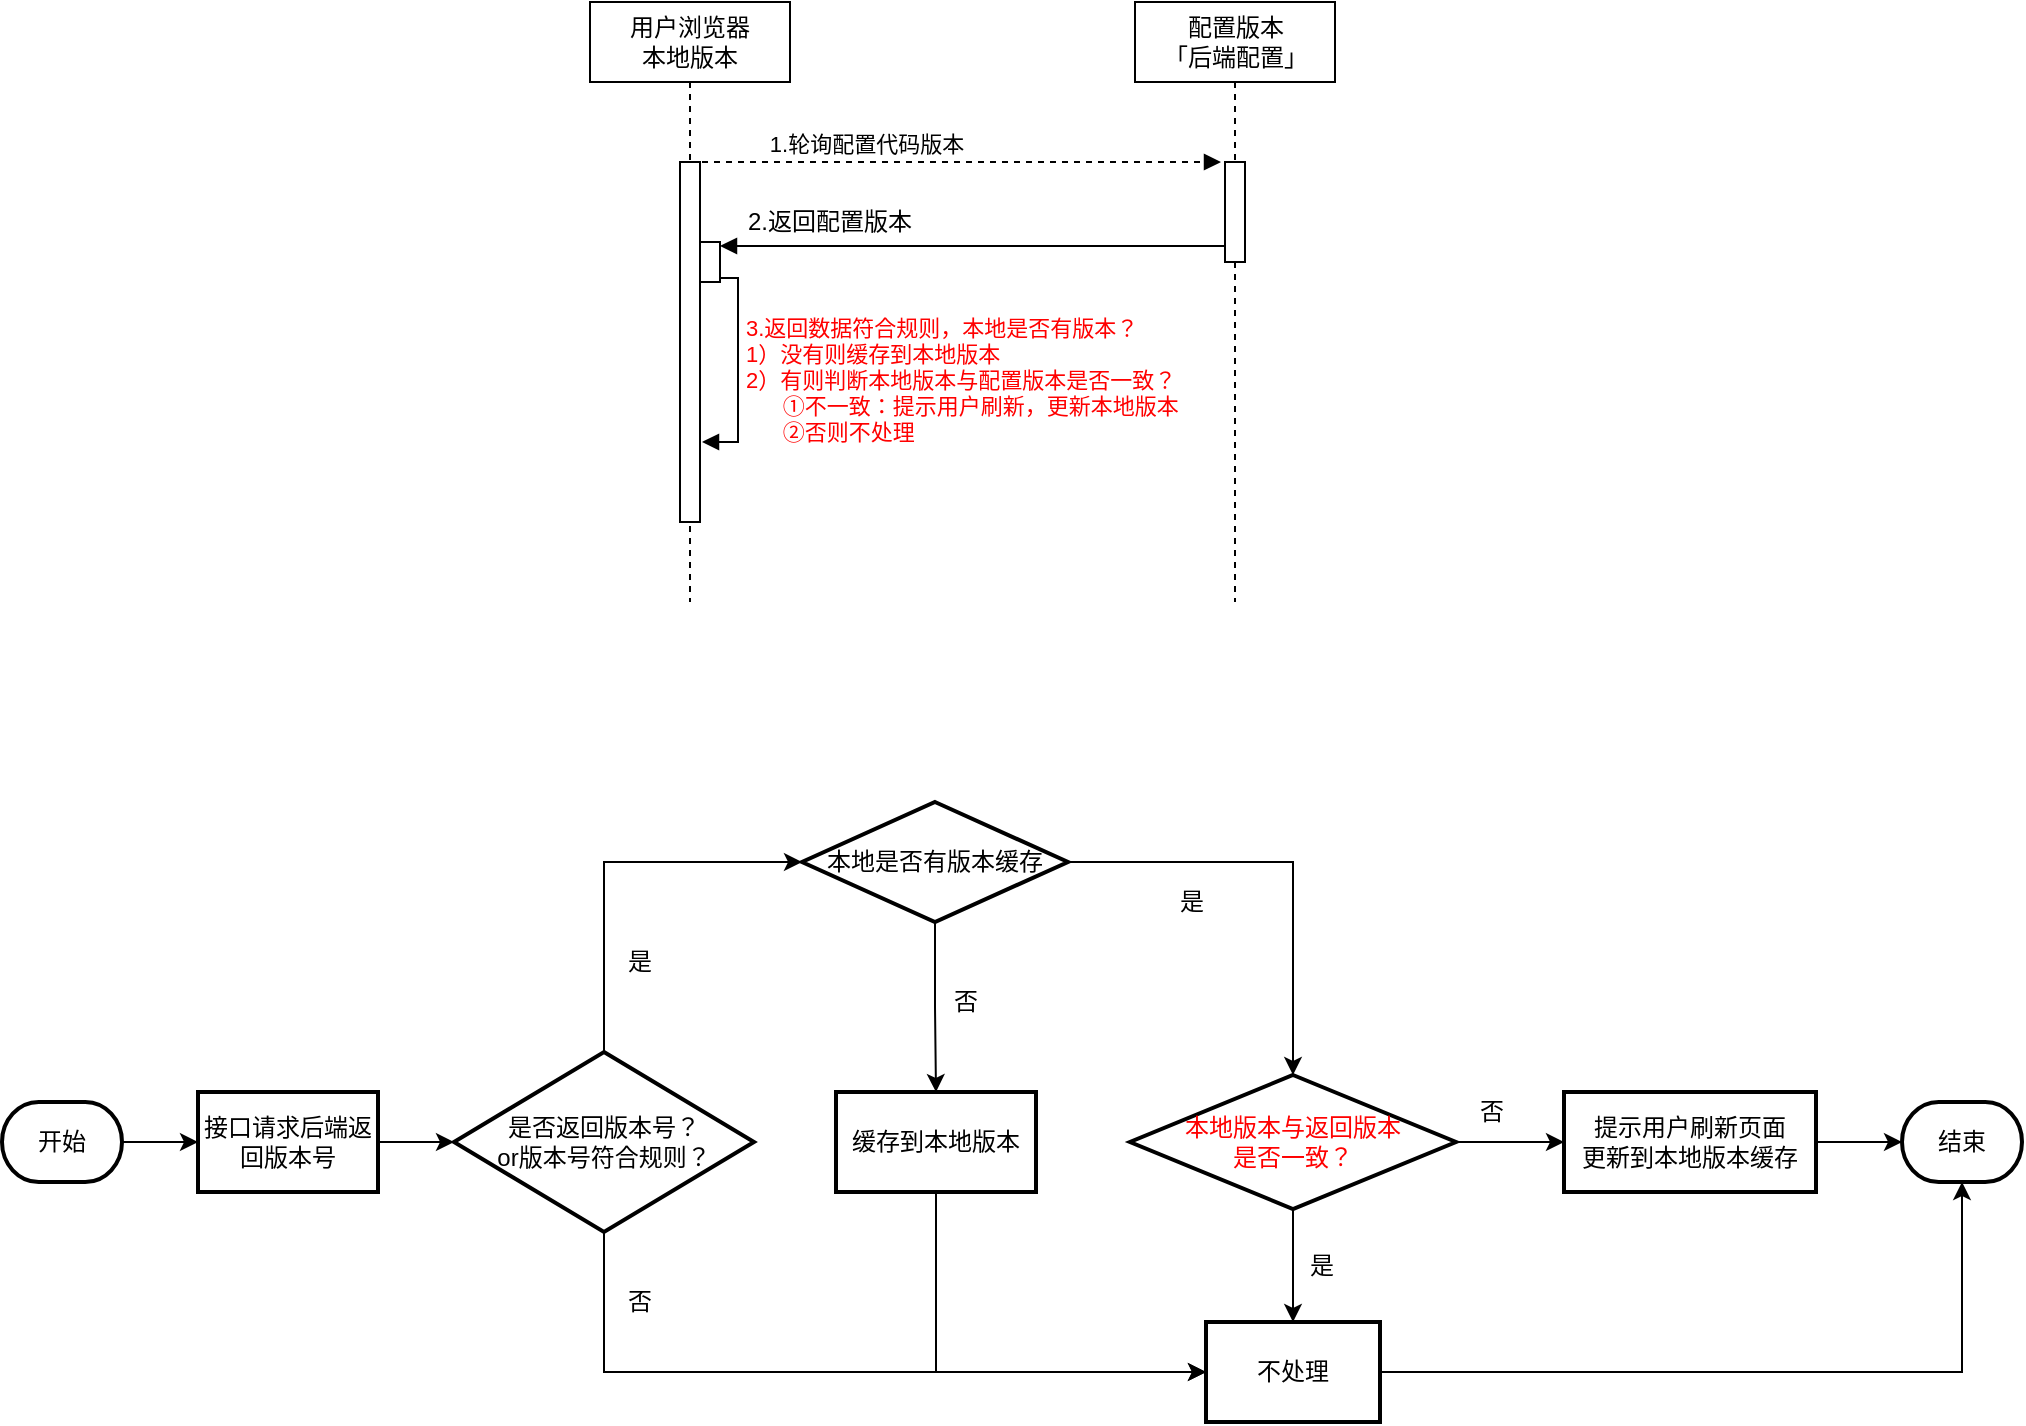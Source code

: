 <mxfile version="12.3.8" type="github" pages="1">
  <diagram id="KRN9th12YZEuFvW1oWvK" name="第 1 页">
    <mxGraphModel dx="1422" dy="781" grid="1" gridSize="10" guides="1" tooltips="1" connect="1" arrows="1" fold="1" page="1" pageScale="1" pageWidth="1169" pageHeight="827" math="0" shadow="0">
      <root>
        <mxCell id="0"/>
        <mxCell id="1" parent="0"/>
        <mxCell id="hxObZTATBqO-4w2LntiC-11" value="" style="edgeStyle=orthogonalEdgeStyle;rounded=0;orthogonalLoop=1;jettySize=auto;html=1;entryX=0;entryY=0.5;entryDx=0;entryDy=0;" parent="1" source="hxObZTATBqO-4w2LntiC-9" target="hxObZTATBqO-4w2LntiC-12" edge="1">
          <mxGeometry relative="1" as="geometry">
            <mxPoint x="855" y="155" as="targetPoint"/>
          </mxGeometry>
        </mxCell>
        <mxCell id="hxObZTATBqO-4w2LntiC-9" value="开始" style="strokeWidth=2;html=1;shape=mxgraph.flowchart.terminator;whiteSpace=wrap;gradientColor=none;" parent="1" vertex="1">
          <mxGeometry x="79" y="610" width="60" height="40" as="geometry"/>
        </mxCell>
        <mxCell id="hxObZTATBqO-4w2LntiC-16" style="edgeStyle=orthogonalEdgeStyle;rounded=0;orthogonalLoop=1;jettySize=auto;html=1;exitX=1;exitY=0.5;exitDx=0;exitDy=0;entryX=0;entryY=0.5;entryDx=0;entryDy=0;entryPerimeter=0;" parent="1" source="hxObZTATBqO-4w2LntiC-12" target="hxObZTATBqO-4w2LntiC-15" edge="1">
          <mxGeometry relative="1" as="geometry"/>
        </mxCell>
        <mxCell id="hxObZTATBqO-4w2LntiC-12" value="接口请求后端返回版本号" style="rounded=0;whiteSpace=wrap;html=1;absoluteArcSize=1;arcSize=14;strokeWidth=2;" parent="1" vertex="1">
          <mxGeometry x="177" y="605" width="90" height="50" as="geometry"/>
        </mxCell>
        <mxCell id="hxObZTATBqO-4w2LntiC-19" style="edgeStyle=orthogonalEdgeStyle;rounded=0;orthogonalLoop=1;jettySize=auto;html=1;exitX=0.5;exitY=1;exitDx=0;exitDy=0;exitPerimeter=0;entryX=0;entryY=0.5;entryDx=0;entryDy=0;" parent="1" source="hxObZTATBqO-4w2LntiC-15" target="hxObZTATBqO-4w2LntiC-18" edge="1">
          <mxGeometry relative="1" as="geometry"/>
        </mxCell>
        <mxCell id="hxObZTATBqO-4w2LntiC-22" style="edgeStyle=orthogonalEdgeStyle;rounded=0;orthogonalLoop=1;jettySize=auto;html=1;exitX=0.5;exitY=0;exitDx=0;exitDy=0;exitPerimeter=0;entryX=0;entryY=0.5;entryDx=0;entryDy=0;entryPerimeter=0;" parent="1" source="hxObZTATBqO-4w2LntiC-15" target="hxObZTATBqO-4w2LntiC-21" edge="1">
          <mxGeometry relative="1" as="geometry"/>
        </mxCell>
        <mxCell id="hxObZTATBqO-4w2LntiC-15" value="是否返回版本号？&lt;br&gt;or版本号符合规则？" style="strokeWidth=2;html=1;shape=mxgraph.flowchart.decision;whiteSpace=wrap;rounded=0;gradientColor=none;" parent="1" vertex="1">
          <mxGeometry x="305" y="585" width="150" height="90" as="geometry"/>
        </mxCell>
        <mxCell id="hxObZTATBqO-4w2LntiC-38" style="edgeStyle=orthogonalEdgeStyle;rounded=0;orthogonalLoop=1;jettySize=auto;html=1;exitX=1;exitY=0.5;exitDx=0;exitDy=0;entryX=0.5;entryY=1;entryDx=0;entryDy=0;entryPerimeter=0;" parent="1" source="hxObZTATBqO-4w2LntiC-18" target="hxObZTATBqO-4w2LntiC-36" edge="1">
          <mxGeometry relative="1" as="geometry"/>
        </mxCell>
        <mxCell id="hxObZTATBqO-4w2LntiC-18" value="不处理" style="rounded=0;whiteSpace=wrap;html=1;gradientColor=none;strokeWidth=2;" parent="1" vertex="1">
          <mxGeometry x="681" y="720" width="87" height="50" as="geometry"/>
        </mxCell>
        <mxCell id="hxObZTATBqO-4w2LntiC-20" value="否" style="text;html=1;resizable=0;points=[];autosize=1;align=left;verticalAlign=top;spacingTop=-4;" parent="1" vertex="1">
          <mxGeometry x="390" y="700" width="30" height="20" as="geometry"/>
        </mxCell>
        <mxCell id="hxObZTATBqO-4w2LntiC-25" style="edgeStyle=orthogonalEdgeStyle;rounded=0;orthogonalLoop=1;jettySize=auto;html=1;exitX=0.5;exitY=1;exitDx=0;exitDy=0;exitPerimeter=0;" parent="1" source="hxObZTATBqO-4w2LntiC-21" target="hxObZTATBqO-4w2LntiC-24" edge="1">
          <mxGeometry relative="1" as="geometry"/>
        </mxCell>
        <mxCell id="hxObZTATBqO-4w2LntiC-28" style="edgeStyle=orthogonalEdgeStyle;rounded=0;orthogonalLoop=1;jettySize=auto;html=1;exitX=1;exitY=0.5;exitDx=0;exitDy=0;exitPerimeter=0;entryX=0.5;entryY=0;entryDx=0;entryDy=0;entryPerimeter=0;" parent="1" source="hxObZTATBqO-4w2LntiC-21" target="hxObZTATBqO-4w2LntiC-27" edge="1">
          <mxGeometry relative="1" as="geometry"/>
        </mxCell>
        <mxCell id="hxObZTATBqO-4w2LntiC-21" value="本地是否有版本缓存" style="strokeWidth=2;html=1;shape=mxgraph.flowchart.decision;whiteSpace=wrap;rounded=0;gradientColor=none;" parent="1" vertex="1">
          <mxGeometry x="479" y="460" width="133" height="60" as="geometry"/>
        </mxCell>
        <mxCell id="hxObZTATBqO-4w2LntiC-23" value="是" style="text;html=1;resizable=0;points=[];autosize=1;align=left;verticalAlign=top;spacingTop=-4;" parent="1" vertex="1">
          <mxGeometry x="390" y="530" width="30" height="20" as="geometry"/>
        </mxCell>
        <mxCell id="hxObZTATBqO-4w2LntiC-33" style="edgeStyle=orthogonalEdgeStyle;rounded=0;orthogonalLoop=1;jettySize=auto;html=1;exitX=0.5;exitY=1;exitDx=0;exitDy=0;entryX=0;entryY=0.5;entryDx=0;entryDy=0;" parent="1" source="hxObZTATBqO-4w2LntiC-24" target="hxObZTATBqO-4w2LntiC-18" edge="1">
          <mxGeometry relative="1" as="geometry"/>
        </mxCell>
        <mxCell id="hxObZTATBqO-4w2LntiC-24" value="缓存到本地版本" style="rounded=0;whiteSpace=wrap;html=1;gradientColor=none;strokeWidth=2;" parent="1" vertex="1">
          <mxGeometry x="496" y="605" width="100" height="50" as="geometry"/>
        </mxCell>
        <mxCell id="hxObZTATBqO-4w2LntiC-26" value="否" style="text;html=1;resizable=0;points=[];autosize=1;align=left;verticalAlign=top;spacingTop=-4;" parent="1" vertex="1">
          <mxGeometry x="553" y="550" width="30" height="20" as="geometry"/>
        </mxCell>
        <mxCell id="hxObZTATBqO-4w2LntiC-31" style="edgeStyle=orthogonalEdgeStyle;rounded=0;orthogonalLoop=1;jettySize=auto;html=1;exitX=1;exitY=0.5;exitDx=0;exitDy=0;exitPerimeter=0;entryX=0;entryY=0.5;entryDx=0;entryDy=0;" parent="1" source="hxObZTATBqO-4w2LntiC-27" target="hxObZTATBqO-4w2LntiC-30" edge="1">
          <mxGeometry relative="1" as="geometry"/>
        </mxCell>
        <mxCell id="zwLzkiTBW-GVqm5WO4v4-2" style="edgeStyle=orthogonalEdgeStyle;rounded=0;orthogonalLoop=1;jettySize=auto;html=1;exitX=0.5;exitY=1;exitDx=0;exitDy=0;exitPerimeter=0;entryX=0.5;entryY=0;entryDx=0;entryDy=0;" parent="1" source="hxObZTATBqO-4w2LntiC-27" target="hxObZTATBqO-4w2LntiC-18" edge="1">
          <mxGeometry relative="1" as="geometry"/>
        </mxCell>
        <mxCell id="hxObZTATBqO-4w2LntiC-27" value="&lt;font color=&quot;#ff0000&quot;&gt;本地版本与返回版本&lt;br&gt;是否一致？&lt;br&gt;&lt;/font&gt;" style="strokeWidth=2;html=1;shape=mxgraph.flowchart.decision;whiteSpace=wrap;rounded=0;gradientColor=none;" parent="1" vertex="1">
          <mxGeometry x="643" y="596.5" width="163" height="67" as="geometry"/>
        </mxCell>
        <mxCell id="hxObZTATBqO-4w2LntiC-29" value="是" style="text;html=1;resizable=0;points=[];autosize=1;align=left;verticalAlign=top;spacingTop=-4;" parent="1" vertex="1">
          <mxGeometry x="666" y="500" width="30" height="20" as="geometry"/>
        </mxCell>
        <mxCell id="0sV-r9rKxFtVAhIIabMH-1" style="edgeStyle=orthogonalEdgeStyle;rounded=0;orthogonalLoop=1;jettySize=auto;html=1;exitX=1;exitY=0.5;exitDx=0;exitDy=0;" edge="1" parent="1" source="hxObZTATBqO-4w2LntiC-30" target="hxObZTATBqO-4w2LntiC-36">
          <mxGeometry relative="1" as="geometry"/>
        </mxCell>
        <mxCell id="hxObZTATBqO-4w2LntiC-30" value="提示用户刷新页面&lt;br&gt;更新到本地版本缓存" style="rounded=0;whiteSpace=wrap;html=1;gradientColor=none;strokeWidth=2;" parent="1" vertex="1">
          <mxGeometry x="860" y="605" width="126" height="50" as="geometry"/>
        </mxCell>
        <mxCell id="hxObZTATBqO-4w2LntiC-32" value="是" style="text;html=1;resizable=0;points=[];autosize=1;align=left;verticalAlign=top;spacingTop=-4;" parent="1" vertex="1">
          <mxGeometry x="730.5" y="682" width="30" height="20" as="geometry"/>
        </mxCell>
        <mxCell id="hxObZTATBqO-4w2LntiC-36" value="结束" style="strokeWidth=2;html=1;shape=mxgraph.flowchart.terminator;whiteSpace=wrap;gradientColor=none;" parent="1" vertex="1">
          <mxGeometry x="1029" y="610" width="60" height="40" as="geometry"/>
        </mxCell>
        <mxCell id="hxObZTATBqO-4w2LntiC-39" value="用户浏览器&lt;br&gt;本地版本" style="shape=umlLifeline;perimeter=lifelinePerimeter;whiteSpace=wrap;html=1;container=1;collapsible=0;recursiveResize=0;outlineConnect=0;" parent="1" vertex="1">
          <mxGeometry x="373" y="60" width="100" height="300" as="geometry"/>
        </mxCell>
        <mxCell id="hxObZTATBqO-4w2LntiC-40" value="" style="html=1;points=[];perimeter=orthogonalPerimeter;" parent="hxObZTATBqO-4w2LntiC-39" vertex="1">
          <mxGeometry x="45" y="80" width="10" height="180" as="geometry"/>
        </mxCell>
        <mxCell id="hxObZTATBqO-4w2LntiC-41" value="配置版本&lt;br&gt;「后端配置」" style="shape=umlLifeline;perimeter=lifelinePerimeter;whiteSpace=wrap;html=1;container=1;collapsible=0;recursiveResize=0;outlineConnect=0;" parent="1" vertex="1">
          <mxGeometry x="645.5" y="60" width="100" height="300" as="geometry"/>
        </mxCell>
        <mxCell id="hxObZTATBqO-4w2LntiC-42" value="" style="html=1;points=[];perimeter=orthogonalPerimeter;" parent="hxObZTATBqO-4w2LntiC-41" vertex="1">
          <mxGeometry x="45" y="80" width="10" height="50" as="geometry"/>
        </mxCell>
        <mxCell id="hxObZTATBqO-4w2LntiC-43" value="1.轮询配置代码版本" style="html=1;verticalAlign=bottom;endArrow=block;strokeWidth=1;dashed=1;entryX=-0.2;entryY=0;entryDx=0;entryDy=0;entryPerimeter=0;exitX=0.8;exitY=0;exitDx=0;exitDy=0;exitPerimeter=0;" parent="1" target="hxObZTATBqO-4w2LntiC-42" edge="1">
          <mxGeometry x="-0.339" width="80" relative="1" as="geometry">
            <mxPoint x="423" y="140" as="sourcePoint"/>
            <mxPoint x="503" y="140" as="targetPoint"/>
            <mxPoint as="offset"/>
          </mxGeometry>
        </mxCell>
        <mxCell id="hxObZTATBqO-4w2LntiC-44" value="2.返回配置版本" style="text;html=1;resizable=0;points=[];autosize=1;align=left;verticalAlign=top;spacingTop=-4;" parent="1" vertex="1">
          <mxGeometry x="450" y="160" width="100" height="20" as="geometry"/>
        </mxCell>
        <mxCell id="hxObZTATBqO-4w2LntiC-45" value="" style="html=1;points=[];perimeter=orthogonalPerimeter;" parent="1" vertex="1">
          <mxGeometry x="428" y="180" width="10" height="20" as="geometry"/>
        </mxCell>
        <mxCell id="hxObZTATBqO-4w2LntiC-46" value="&lt;font color=&quot;#ff0000&quot;&gt;3.返回数据符合规则，本地是否有版本？&lt;br&gt;1）没有则缓存到本地版本&lt;br&gt;2）有则判断本地版本与配置版本是否一致？&lt;br&gt;&amp;nbsp; &amp;nbsp; &amp;nbsp; ①不一致：提示用户刷新，更新本地版本&lt;br&gt;&amp;nbsp; &amp;nbsp; &amp;nbsp; ②否则不处理&lt;/font&gt;" style="edgeStyle=orthogonalEdgeStyle;html=1;align=left;spacingLeft=2;endArrow=block;rounded=0;exitX=1;exitY=0.9;exitDx=0;exitDy=0;exitPerimeter=0;" parent="1" source="hxObZTATBqO-4w2LntiC-45" edge="1">
          <mxGeometry x="0.101" relative="1" as="geometry">
            <mxPoint x="443" y="185" as="sourcePoint"/>
            <Array as="points">
              <mxPoint x="447" y="198"/>
              <mxPoint x="447" y="280"/>
            </Array>
            <mxPoint x="429" y="280" as="targetPoint"/>
            <mxPoint as="offset"/>
          </mxGeometry>
        </mxCell>
        <mxCell id="hxObZTATBqO-4w2LntiC-48" value="" style="edgeStyle=orthogonalEdgeStyle;rounded=0;orthogonalLoop=1;jettySize=auto;html=1;entryX=1;entryY=0.1;entryDx=0;entryDy=0;entryPerimeter=0;exitX=0;exitY=0.84;exitDx=0;exitDy=0;exitPerimeter=0;endArrow=block;endFill=1;" parent="1" source="hxObZTATBqO-4w2LntiC-42" target="hxObZTATBqO-4w2LntiC-45" edge="1">
          <mxGeometry relative="1" as="geometry">
            <mxPoint x="762" y="165" as="targetPoint"/>
          </mxGeometry>
        </mxCell>
        <mxCell id="zwLzkiTBW-GVqm5WO4v4-1" value="否" style="text;html=1;resizable=0;points=[];autosize=1;align=left;verticalAlign=top;spacingTop=-4;" parent="1" vertex="1">
          <mxGeometry x="815.5" y="605" width="30" height="20" as="geometry"/>
        </mxCell>
      </root>
    </mxGraphModel>
  </diagram>
</mxfile>
